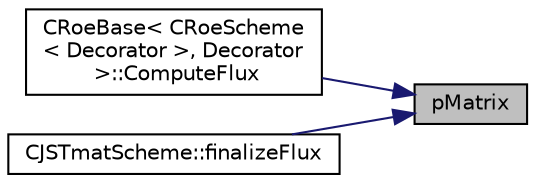 digraph "pMatrix"
{
 // LATEX_PDF_SIZE
  edge [fontname="Helvetica",fontsize="10",labelfontname="Helvetica",labelfontsize="10"];
  node [fontname="Helvetica",fontsize="10",shape=record];
  rankdir="RL";
  Node1 [label="pMatrix",height=0.2,width=0.4,color="black", fillcolor="grey75", style="filled", fontcolor="black",tooltip="Compute and return the P tensor (compressible flow, ideal gas)."];
  Node1 -> Node2 [dir="back",color="midnightblue",fontsize="10",style="solid",fontname="Helvetica"];
  Node2 [label="CRoeBase\< CRoeScheme\l\< Decorator \>, Decorator\l \>::ComputeFlux",height=0.2,width=0.4,color="black", fillcolor="white", style="filled",URL="$classCRoeBase.html#a66014e97b96e951548712bc65bb2857e",tooltip="Implementation of the base Roe flux."];
  Node1 -> Node3 [dir="back",color="midnightblue",fontsize="10",style="solid",fontname="Helvetica"];
  Node3 [label="CJSTmatScheme::finalizeFlux",height=0.2,width=0.4,color="black", fillcolor="white", style="filled",URL="$classCJSTmatScheme.html#a00ef231fc9b1fdb423150f7c0562ef05",tooltip="Updates flux and Jacobians."];
}
